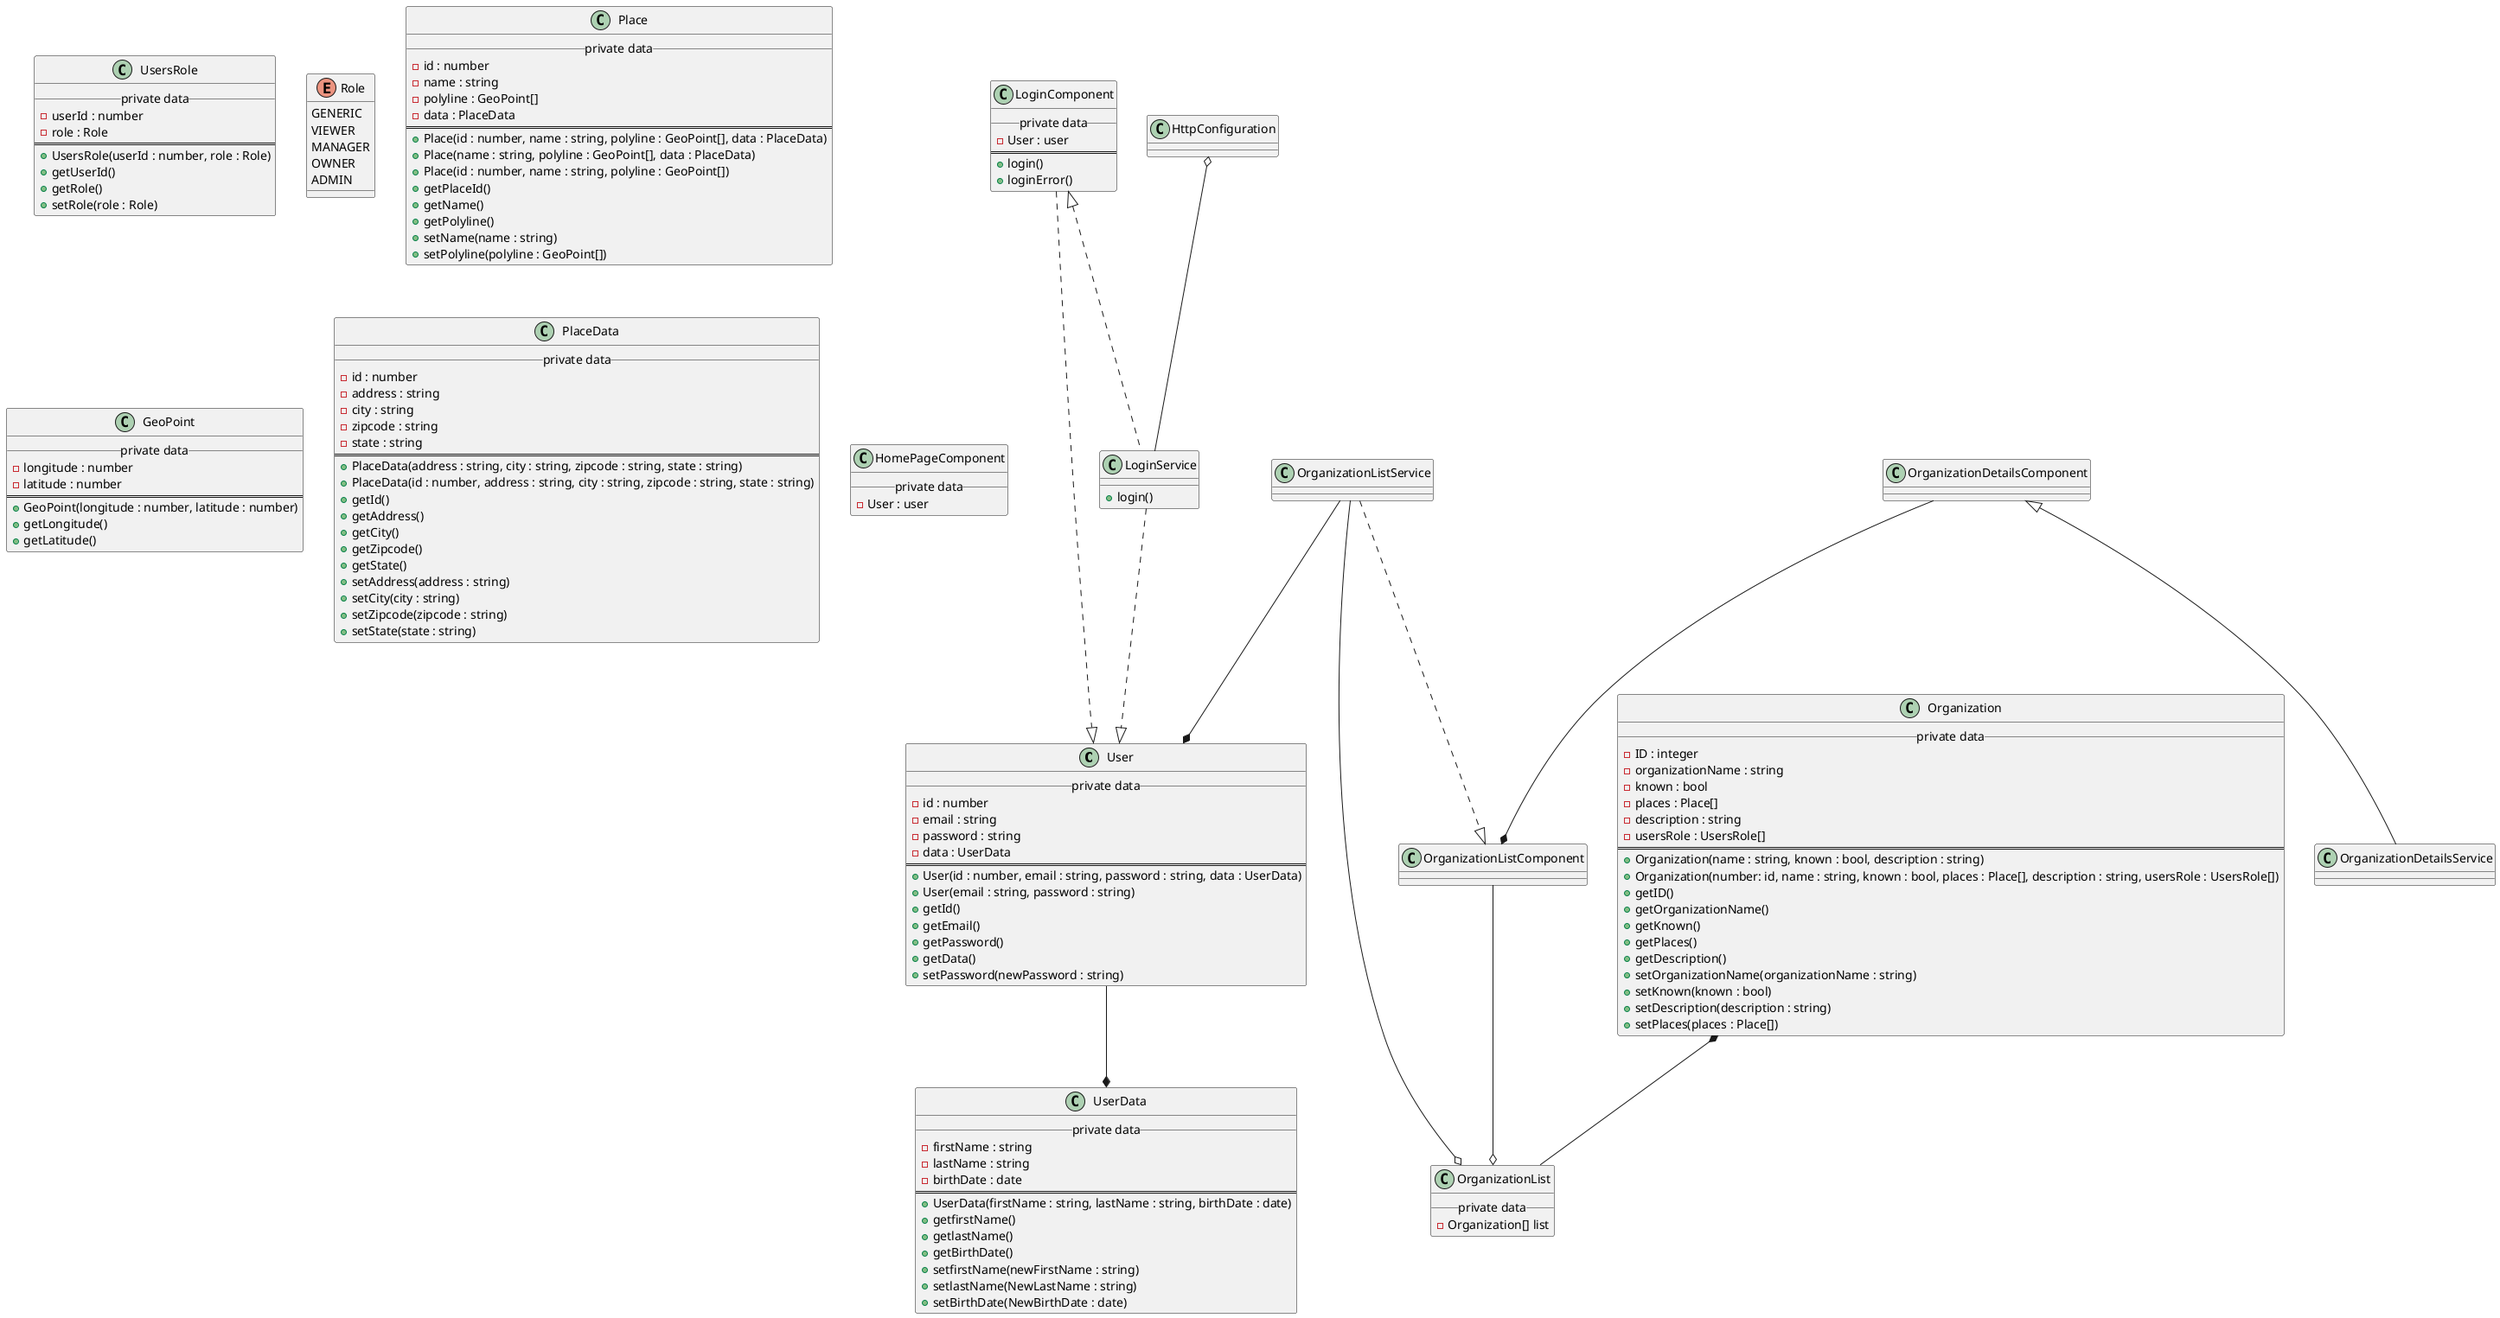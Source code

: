 @startuml Class Diagram
class User{
  __ private data __
  - id : number
  - email : string
  - password : string
  - data : UserData
  ==
  + User(id : number, email : string, password : string, data : UserData)
  + User(email : string, password : string)
  + getId()
  + getEmail()
  + getPassword()
  + getData()
  + setPassword(newPassword : string)
}
class UserData{
  __ private data __
  - firstName : string
  - lastName : string
  - birthDate : date
  ==
  + UserData(firstName : string, lastName : string, birthDate : date)
  + getfirstName()
  + getlastName()
  + getBirthDate()
  + setfirstName(newFirstName : string)
  + setlastName(NewLastName : string)
  + setBirthDate(NewBirthDate : date)
}

class UsersRole{
  __ private data __
  - userId : number
  - role : Role
  ==
  + UsersRole(userId : number, role : Role)
  + getUserId()
  + getRole()
  + setRole(role : Role)
}
enum Role {
  GENERIC
  VIEWER
  MANAGER
  OWNER
  ADMIN
}

class Place{
__ private data __
- id : number
- name : string
- polyline : GeoPoint[]
- data : PlaceData
==
+ Place(id : number, name : string, polyline : GeoPoint[], data : PlaceData)
+ Place(name : string, polyline : GeoPoint[], data : PlaceData)
+ Place(id : number, name : string, polyline : GeoPoint[])
+ getPlaceId()
+ getName()
+ getPolyline()
+ setName(name : string)
+ setPolyline(polyline : GeoPoint[])
}

class GeoPoint{
__ private data __
- longitude : number
- latitude : number
==
+ GeoPoint(longitude : number, latitude : number)
+ getLongitude()
+ getLatitude()
}

class PlaceData{
__ private data __
- id : number
- address : string
- city : string
- zipcode : string
- state : string
==
+ PlaceData(address : string, city : string, zipcode : string, state : string)
+ PlaceData(id : number, address : string, city : string, zipcode : string, state : string)
+ getId()
+ getAddress()
+ getCity()
+ getZipcode()
+ getState()
+ setAddress(address : string)
+ setCity(city : string)
+ setZipcode(zipcode : string)
+ setState(state : string)
}


class Organization{
  __ private data __
  - ID : integer
  - organizationName : string
  - known : bool
  - places : Place[]
  - description : string
  - usersRole : UsersRole[]
  ==
  + Organization(name : string, known : bool, description : string)
  + Organization(number: id, name : string, known : bool, places : Place[], description : string, usersRole : UsersRole[])
  + getID()
  + getOrganizationName()
  + getKnown()
  + getPlaces()
  + getDescription()
  + setOrganizationName(organizationName : string)
  + setKnown(known : bool)
  + setDescription(description : string)
  + setPlaces(places : Place[])
}
class OrganizationList{
  __ private data __
  - Organization[] list
}
class LoginComponent {
  __ private data __
  - User : user
  ==
  + login()
  + loginError()
}

class LoginService {
  + login()
}
class HomePageComponent {
 __ private data __
 - User : user
}

class OrganizationListComponent
class OrganizationListService
class OrganizationDetailsComponent
class OrganizationDetailsService
LoginComponent <|.. LoginService
LoginService ..|> User
LoginComponent ..|> User
HttpConfiguration o-- LoginService
Organization *-- OrganizationList
OrganizationListComponent --o OrganizationList
OrganizationListService --o OrganizationList
OrganizationListService --* User
User --*  UserData
OrganizationListService ..|> OrganizationListComponent
OrganizationDetailsComponent --* OrganizationListComponent
OrganizationDetailsComponent <|-- OrganizationDetailsService
@enduml
